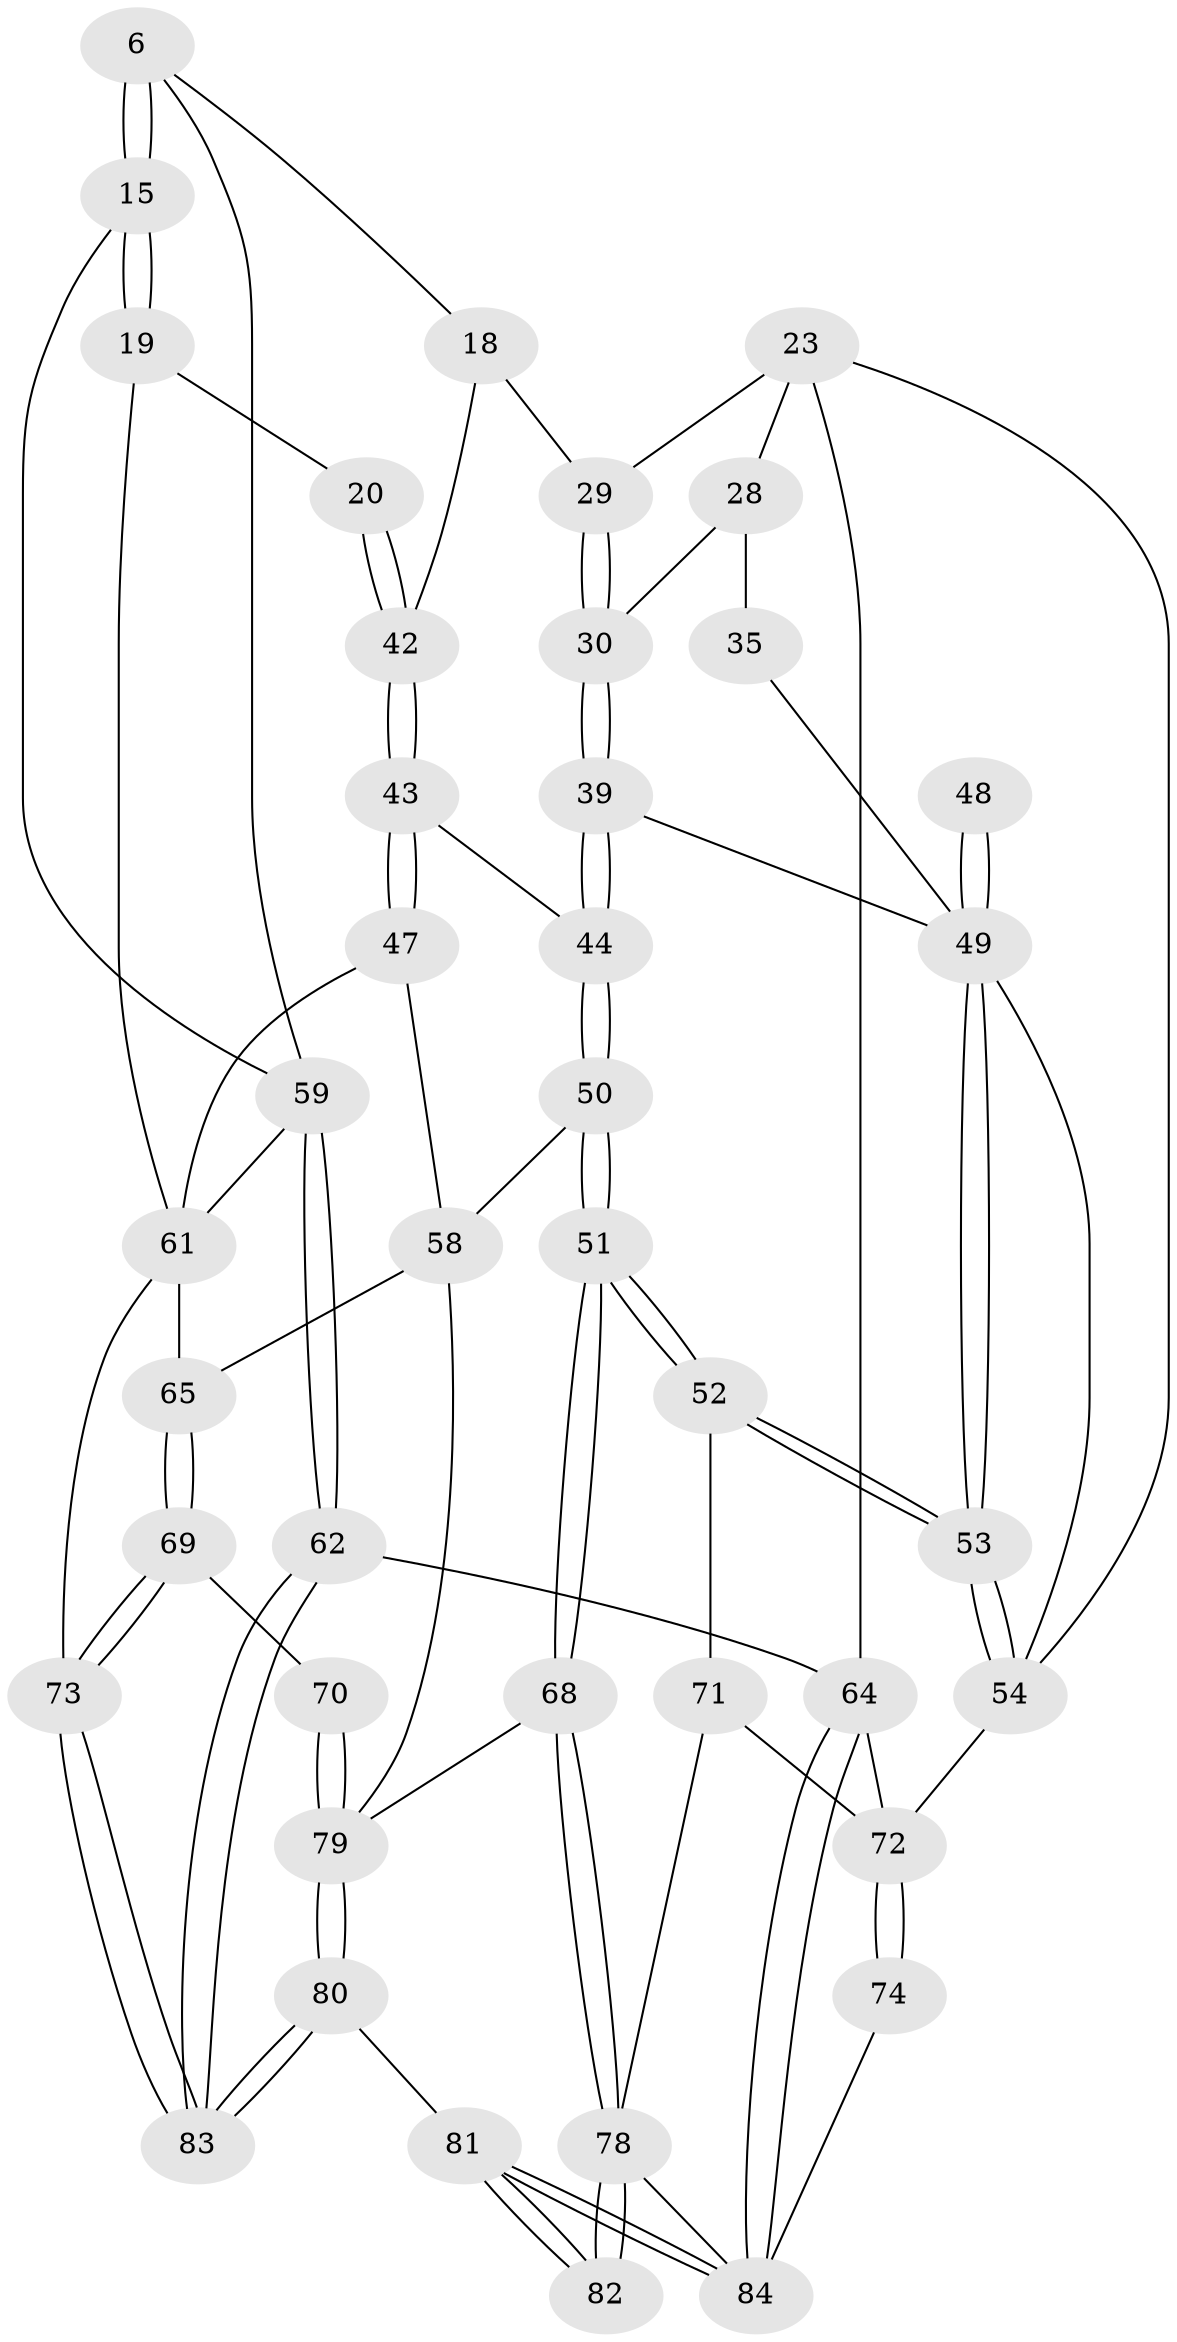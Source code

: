 // original degree distribution, {3: 0.023809523809523808, 4: 0.23809523809523808, 5: 0.5238095238095238, 6: 0.21428571428571427}
// Generated by graph-tools (version 1.1) at 2025/02/03/09/25 05:02:07]
// undirected, 42 vertices, 96 edges
graph export_dot {
graph [start="1"]
  node [color=gray90,style=filled];
  6 [pos="+0.7401228827644452+0.15202778033483952",super="+2"];
  15 [pos="+0.8638139252801832+0.2952577936296861",super="+14"];
  18 [pos="+0.6181346293982097+0.37641724955926076",super="+8+7"];
  19 [pos="+0.8040534321173936+0.3951692942005043"];
  20 [pos="+0.7574743426488157+0.3973136161821753"];
  23 [pos="+0.06205428399657325+0.40602287695344685",super="+22+12"];
  28 [pos="+0.3493949994837754+0.33713991949214195",super="+26"];
  29 [pos="+0.5036794920325114+0.3222471604288318",super="+10"];
  30 [pos="+0.4570702925050034+0.40652309201545067",super="+27"];
  35 [pos="+0.2784409164869799+0.4069279907366196",super="+34"];
  39 [pos="+0.44485032580006517+0.4729419169577425"];
  42 [pos="+0.6738973937721336+0.44738306838237474",super="+17+16"];
  43 [pos="+0.6701096061990127+0.4566099966375386"];
  44 [pos="+0.479681121598015+0.5008951266673103"];
  47 [pos="+0.6985747661202664+0.6047282586649738"];
  48 [pos="+0.32525888311447143+0.5682660636410843"];
  49 [pos="+0.29028344845492543+0.6764020856962566",super="+37+36+45"];
  50 [pos="+0.5079978215412674+0.6584070126587654"];
  51 [pos="+0.33684427836679404+0.742174563170864"];
  52 [pos="+0.2942109780826288+0.7103720776211704"];
  53 [pos="+0.292012086957658+0.7056401267156129"];
  54 [pos="+0.10173257389911555+0.6415659801961828",super="+38"];
  58 [pos="+0.5419256847255974+0.6692225567171545",super="+57"];
  59 [pos="+1+0.9290349905208811",super="+32+31"];
  61 [pos="+0.8874047925665368+0.7322225886725641",super="+46+33+60"];
  62 [pos="+1+1",super="+4"];
  64 [pos="+0+1",super="+21+13+24"];
  65 [pos="+0.7220313123064273+0.7326800718067358"];
  68 [pos="+0.35290567219236363+0.8122866695914035"];
  69 [pos="+0.6983015608090125+0.869648331756684"];
  70 [pos="+0.5784956640466323+0.871308398563055"];
  71 [pos="+0.12440099669466881+0.8069952491444695"];
  72 [pos="+0.09556794268219237+0.8019367132415789",super="+56+63"];
  73 [pos="+0.7208674249152724+0.9021723409068579"];
  74 [pos="+0.04397658056820301+0.8630416657303063"];
  78 [pos="+0.2891702961392034+0.9064546494364943",super="+75+76"];
  79 [pos="+0.4860888109462259+1",super="+67+66"];
  80 [pos="+0.4852398801767231+1"];
  81 [pos="+0.2939247584980284+1"];
  82 [pos="+0.2859574861999138+1"];
  83 [pos="+0.693384328044291+1"];
  84 [pos="+0+1",super="+77"];
  6 -- 15 [weight=2];
  6 -- 15;
  6 -- 18;
  6 -- 59;
  15 -- 19;
  15 -- 19;
  15 -- 59;
  18 -- 29 [weight=2];
  18 -- 42 [weight=2];
  19 -- 20;
  19 -- 61;
  20 -- 42 [weight=2];
  20 -- 42;
  23 -- 64 [weight=2];
  23 -- 29;
  23 -- 28 [weight=2];
  23 -- 54;
  28 -- 30;
  28 -- 35 [weight=2];
  29 -- 30 [weight=2];
  29 -- 30;
  30 -- 39;
  30 -- 39;
  35 -- 49 [weight=2];
  39 -- 44;
  39 -- 44;
  39 -- 49;
  42 -- 43;
  42 -- 43;
  43 -- 44;
  43 -- 47;
  43 -- 47;
  44 -- 50;
  44 -- 50;
  47 -- 61;
  47 -- 58;
  48 -- 49 [weight=3];
  48 -- 49;
  49 -- 53;
  49 -- 53;
  49 -- 54;
  50 -- 51;
  50 -- 51;
  50 -- 58;
  51 -- 52;
  51 -- 52;
  51 -- 68;
  51 -- 68;
  52 -- 53;
  52 -- 53;
  52 -- 71;
  53 -- 54;
  53 -- 54;
  54 -- 72;
  58 -- 65;
  58 -- 79;
  59 -- 62 [weight=2];
  59 -- 62;
  59 -- 61 [weight=2];
  61 -- 65;
  61 -- 73;
  62 -- 83;
  62 -- 83;
  62 -- 64 [weight=3];
  64 -- 84;
  64 -- 84;
  64 -- 72 [weight=2];
  65 -- 69;
  65 -- 69;
  68 -- 78;
  68 -- 78;
  68 -- 79;
  69 -- 70;
  69 -- 73;
  69 -- 73;
  70 -- 79 [weight=2];
  70 -- 79;
  71 -- 72;
  71 -- 78;
  72 -- 74 [weight=2];
  72 -- 74;
  73 -- 83;
  73 -- 83;
  74 -- 84;
  78 -- 82 [weight=2];
  78 -- 82;
  78 -- 84;
  79 -- 80;
  79 -- 80;
  80 -- 81;
  80 -- 83;
  80 -- 83;
  81 -- 82;
  81 -- 82;
  81 -- 84;
  81 -- 84;
}

